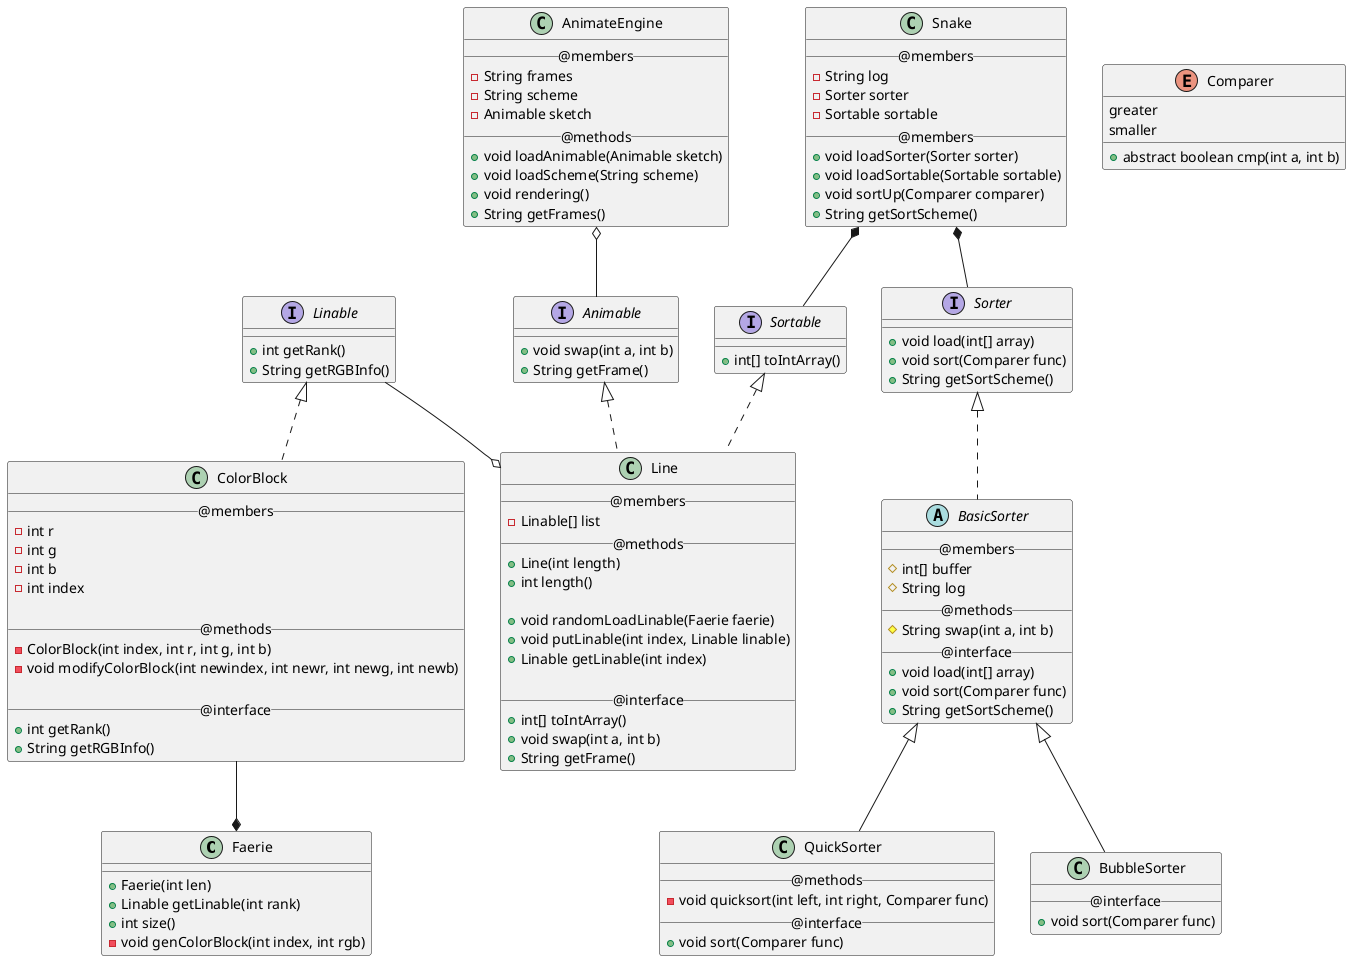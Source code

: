 @startuml



class Faerie{
    +Faerie(int len)
    +Linable getLinable(int rank)
    +int size()
    -void genColorBlock(int index, int rgb)
}

class ColorBlock implements Linable{
    __@members__
    -int r
    -int g
    -int b
    -int index

    __@methods__
    -ColorBlock(int index, int r, int g, int b)
    -void modifyColorBlock(int newindex, int newr, int newg, int newb)

    __@interface__
    +int getRank()
    +String getRGBInfo()
}

interface Linable {
    +int getRank()
    +String getRGBInfo()
}

class Line implements Sortable, Animable{
    __@members__
    -Linable[] list
    __@methods__
    +Line(int length)
    +int length()

    +void randomLoadLinable(Faerie faerie)
    +void putLinable(int index, Linable linable)
    +Linable getLinable(int index)

    __@interface__
    +int[] toIntArray()
    +void swap(int a, int b)
    +String getFrame()
}

interface Sortable {
    +int[] toIntArray()
}

interface Animable{
    +void swap(int a, int b)
    +String getFrame()   
}

class AnimateEngine {
    __@members__
    -String frames
    -String scheme
    -Animable sketch
    __@methods__
    +void loadAnimable(Animable sketch)
    +void loadScheme(String scheme)
    +void rendering()
    +String getFrames()
}

class Snake {
    __@members__
    -String log
    -Sorter sorter
    -Sortable sortable
    __@members__
    +void loadSorter(Sorter sorter)
    +void loadSortable(Sortable sortable)
    +void sortUp(Comparer comparer)
    +String getSortScheme()
}

enum Comparer{
    greater
    smaller

    +abstract boolean cmp(int a, int b)
}

interface Sorter{
    +void load(int[] array)
    +void sort(Comparer func)
    +String getSortScheme()
}

abstract class BasicSorter implements Sorter{
    __@members__
    #int[] buffer
    #String log
    __@methods__
    #String swap(int a, int b)
    __@interface__
    +void load(int[] array)
    +void sort(Comparer func)
    +String getSortScheme()
}

class BubbleSorter extends BasicSorter{
    __@interface__
    +void sort(Comparer func)
}

class QuickSorter extends BasicSorter{
    __@methods__
    -void quicksort(int left, int right, Comparer func)
    __@interface__
    +void sort(Comparer func)
}

ColorBlock --* Faerie
Linable --o Line
AnimateEngine o-- Animable
Snake *-- Sortable
Snake *-- Sorter


@enduml